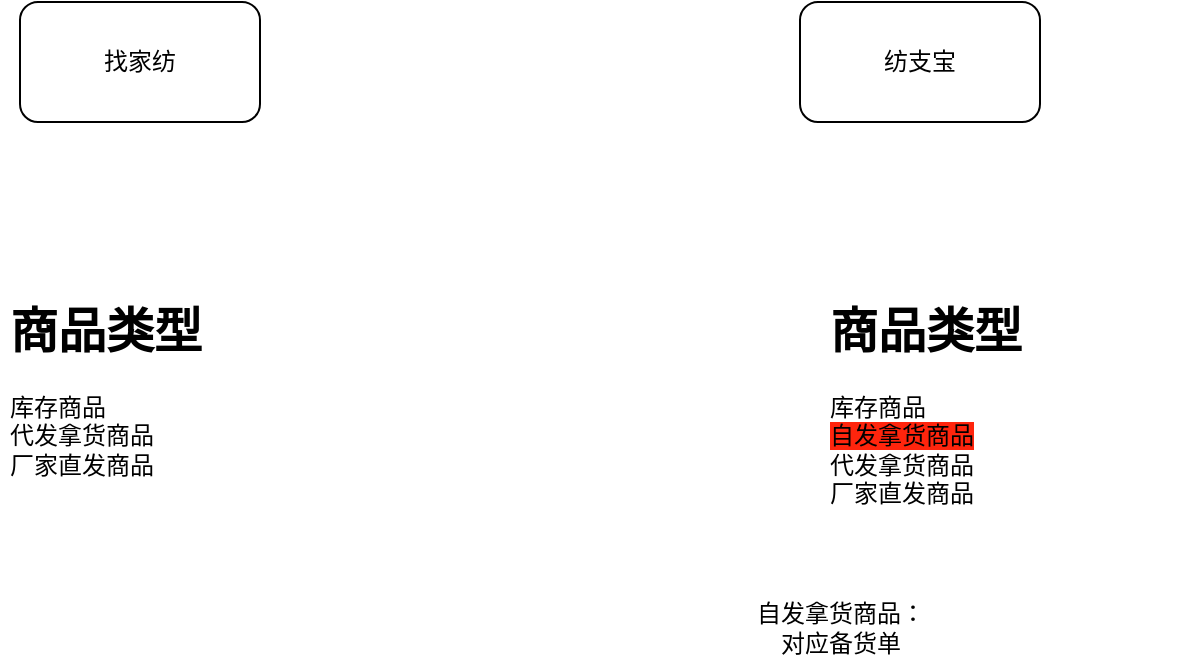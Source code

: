 <mxfile version="21.6.9" type="github">
  <diagram name="第 1 页" id="GsnLHu1mU1_SpcdjQGpp">
    <mxGraphModel dx="2074" dy="1118" grid="1" gridSize="10" guides="1" tooltips="1" connect="1" arrows="1" fold="1" page="1" pageScale="1" pageWidth="827" pageHeight="1169" math="0" shadow="0">
      <root>
        <mxCell id="0" />
        <mxCell id="1" parent="0" />
        <mxCell id="dBJFyJfBxBcrwofeWbme-2" value="找家纺" style="rounded=1;whiteSpace=wrap;html=1;" vertex="1" parent="1">
          <mxGeometry x="100" y="320" width="120" height="60" as="geometry" />
        </mxCell>
        <mxCell id="dBJFyJfBxBcrwofeWbme-3" value="纺支宝" style="rounded=1;whiteSpace=wrap;html=1;" vertex="1" parent="1">
          <mxGeometry x="490" y="320" width="120" height="60" as="geometry" />
        </mxCell>
        <mxCell id="dBJFyJfBxBcrwofeWbme-5" value="&lt;h1&gt;商品类型&lt;/h1&gt;&lt;div&gt;库存商品&lt;/div&gt;&lt;div&gt;代发拿货商品&lt;/div&gt;&lt;div&gt;厂家直发商品&lt;/div&gt;" style="text;html=1;strokeColor=none;fillColor=none;spacing=5;spacingTop=-20;whiteSpace=wrap;overflow=hidden;rounded=0;" vertex="1" parent="1">
          <mxGeometry x="90" y="465" width="190" height="120" as="geometry" />
        </mxCell>
        <mxCell id="dBJFyJfBxBcrwofeWbme-6" value="&lt;h1&gt;商品类型&lt;/h1&gt;&lt;div&gt;库存商品&lt;/div&gt;&lt;div&gt;&lt;span style=&quot;background-color: rgb(255, 37, 13);&quot;&gt;自发拿货商品&lt;/span&gt;&lt;/div&gt;&lt;div&gt;代发拿货商品&lt;/div&gt;&lt;div&gt;厂家直发商品&lt;/div&gt;" style="text;html=1;strokeColor=none;fillColor=none;spacing=5;spacingTop=-20;whiteSpace=wrap;overflow=hidden;rounded=0;" vertex="1" parent="1">
          <mxGeometry x="500" y="465" width="190" height="120" as="geometry" />
        </mxCell>
        <mxCell id="dBJFyJfBxBcrwofeWbme-7" value="自发拿货商品：&lt;br&gt;对应备货单" style="text;html=1;align=center;verticalAlign=middle;resizable=0;points=[];autosize=1;strokeColor=none;fillColor=none;" vertex="1" parent="1">
          <mxGeometry x="455" y="613" width="110" height="40" as="geometry" />
        </mxCell>
      </root>
    </mxGraphModel>
  </diagram>
</mxfile>

